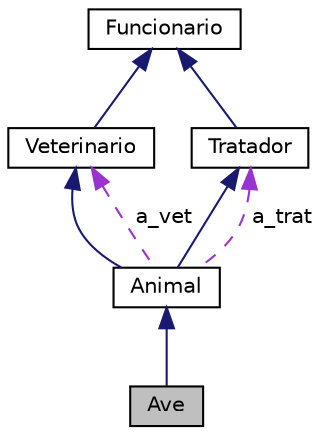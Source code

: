 digraph "Ave"
{
  edge [fontname="Helvetica",fontsize="10",labelfontname="Helvetica",labelfontsize="10"];
  node [fontname="Helvetica",fontsize="10",shape=record];
  Node1 [label="Ave",height=0.2,width=0.4,color="black", fillcolor="grey75", style="filled", fontcolor="black"];
  Node2 -> Node1 [dir="back",color="midnightblue",fontsize="10",style="solid"];
  Node2 [label="Animal",height=0.2,width=0.4,color="black", fillcolor="white", style="filled",URL="$classAnimal.html"];
  Node3 -> Node2 [dir="back",color="midnightblue",fontsize="10",style="solid"];
  Node3 [label="Veterinario",height=0.2,width=0.4,color="black", fillcolor="white", style="filled",URL="$classVeterinario.html",tooltip="Classe Derivada Veterinário que herda da classe Funcionário. "];
  Node4 -> Node3 [dir="back",color="midnightblue",fontsize="10",style="solid"];
  Node4 [label="Funcionario",height=0.2,width=0.4,color="black", fillcolor="white", style="filled",URL="$classFuncionario.html",tooltip="Classe base Abstrata Funcionário. "];
  Node5 -> Node2 [dir="back",color="midnightblue",fontsize="10",style="solid"];
  Node5 [label="Tratador",height=0.2,width=0.4,color="black", fillcolor="white", style="filled",URL="$classTratador.html",tooltip="Classe derivada Tratador que herda da classe Funcionario. "];
  Node4 -> Node5 [dir="back",color="midnightblue",fontsize="10",style="solid"];
  Node5 -> Node2 [dir="back",color="darkorchid3",fontsize="10",style="dashed",label=" a_trat" ];
  Node3 -> Node2 [dir="back",color="darkorchid3",fontsize="10",style="dashed",label=" a_vet" ];
}
